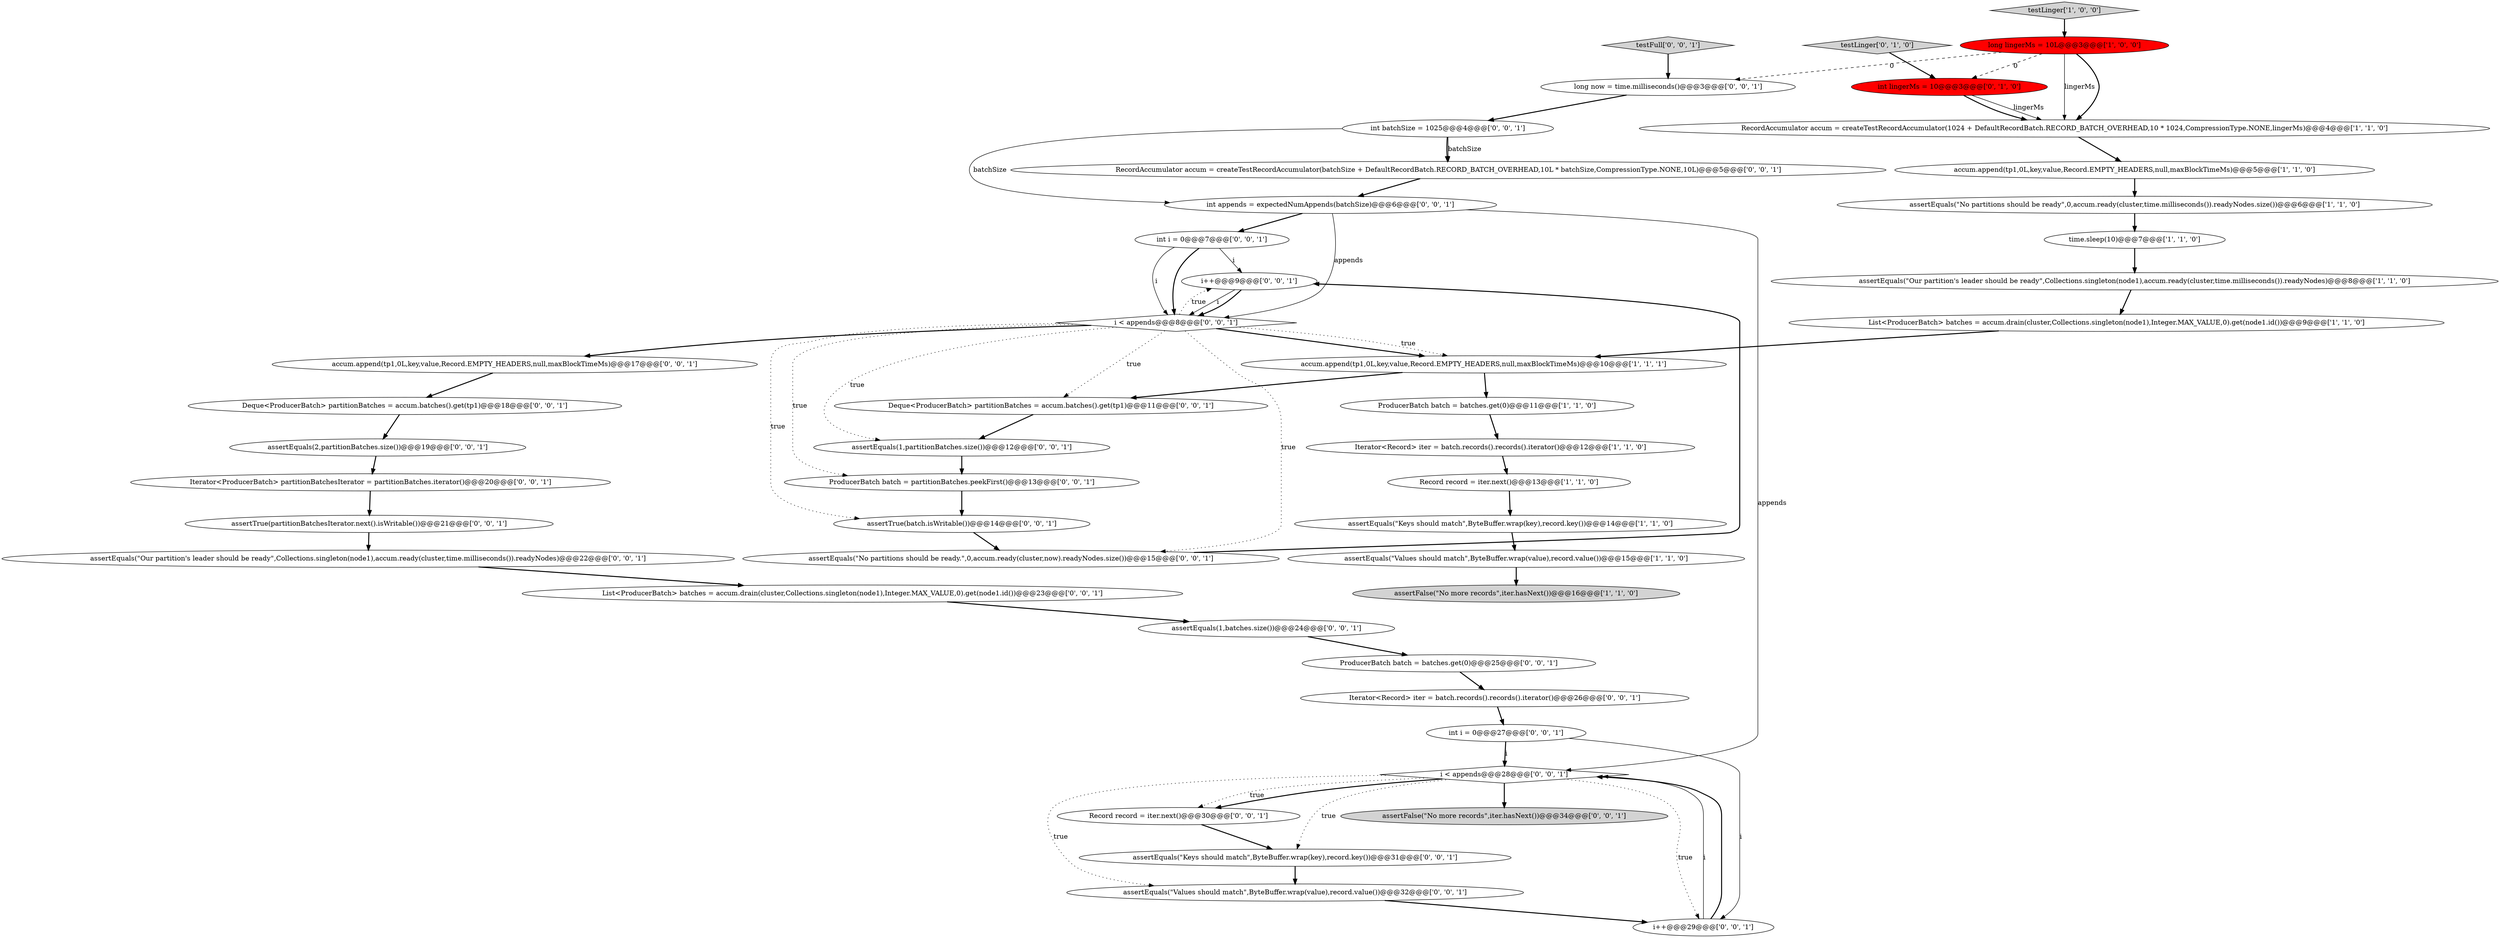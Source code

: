 digraph {
22 [style = filled, label = "int appends = expectedNumAppends(batchSize)@@@6@@@['0', '0', '1']", fillcolor = white, shape = ellipse image = "AAA0AAABBB3BBB"];
7 [style = filled, label = "assertEquals(\"Our partition's leader should be ready\",Collections.singleton(node1),accum.ready(cluster,time.milliseconds()).readyNodes)@@@8@@@['1', '1', '0']", fillcolor = white, shape = ellipse image = "AAA0AAABBB1BBB"];
4 [style = filled, label = "ProducerBatch batch = batches.get(0)@@@11@@@['1', '1', '0']", fillcolor = white, shape = ellipse image = "AAA0AAABBB1BBB"];
19 [style = filled, label = "int batchSize = 1025@@@4@@@['0', '0', '1']", fillcolor = white, shape = ellipse image = "AAA0AAABBB3BBB"];
23 [style = filled, label = "ProducerBatch batch = batches.get(0)@@@25@@@['0', '0', '1']", fillcolor = white, shape = ellipse image = "AAA0AAABBB3BBB"];
5 [style = filled, label = "Iterator<Record> iter = batch.records().records().iterator()@@@12@@@['1', '1', '0']", fillcolor = white, shape = ellipse image = "AAA0AAABBB1BBB"];
8 [style = filled, label = "Record record = iter.next()@@@13@@@['1', '1', '0']", fillcolor = white, shape = ellipse image = "AAA0AAABBB1BBB"];
24 [style = filled, label = "assertTrue(batch.isWritable())@@@14@@@['0', '0', '1']", fillcolor = white, shape = ellipse image = "AAA0AAABBB3BBB"];
12 [style = filled, label = "RecordAccumulator accum = createTestRecordAccumulator(1024 + DefaultRecordBatch.RECORD_BATCH_OVERHEAD,10 * 1024,CompressionType.NONE,lingerMs)@@@4@@@['1', '1', '0']", fillcolor = white, shape = ellipse image = "AAA0AAABBB1BBB"];
10 [style = filled, label = "assertFalse(\"No more records\",iter.hasNext())@@@16@@@['1', '1', '0']", fillcolor = lightgray, shape = ellipse image = "AAA0AAABBB1BBB"];
15 [style = filled, label = "int lingerMs = 10@@@3@@@['0', '1', '0']", fillcolor = red, shape = ellipse image = "AAA1AAABBB2BBB"];
20 [style = filled, label = "Iterator<ProducerBatch> partitionBatchesIterator = partitionBatches.iterator()@@@20@@@['0', '0', '1']", fillcolor = white, shape = ellipse image = "AAA0AAABBB3BBB"];
29 [style = filled, label = "accum.append(tp1,0L,key,value,Record.EMPTY_HEADERS,null,maxBlockTimeMs)@@@17@@@['0', '0', '1']", fillcolor = white, shape = ellipse image = "AAA0AAABBB3BBB"];
14 [style = filled, label = "testLinger['1', '0', '0']", fillcolor = lightgray, shape = diamond image = "AAA0AAABBB1BBB"];
32 [style = filled, label = "assertTrue(partitionBatchesIterator.next().isWritable())@@@21@@@['0', '0', '1']", fillcolor = white, shape = ellipse image = "AAA0AAABBB3BBB"];
0 [style = filled, label = "time.sleep(10)@@@7@@@['1', '1', '0']", fillcolor = white, shape = ellipse image = "AAA0AAABBB1BBB"];
16 [style = filled, label = "testLinger['0', '1', '0']", fillcolor = lightgray, shape = diamond image = "AAA0AAABBB2BBB"];
43 [style = filled, label = "assertEquals(\"No partitions should be ready.\",0,accum.ready(cluster,now).readyNodes.size())@@@15@@@['0', '0', '1']", fillcolor = white, shape = ellipse image = "AAA0AAABBB3BBB"];
33 [style = filled, label = "int i = 0@@@7@@@['0', '0', '1']", fillcolor = white, shape = ellipse image = "AAA0AAABBB3BBB"];
26 [style = filled, label = "int i = 0@@@27@@@['0', '0', '1']", fillcolor = white, shape = ellipse image = "AAA0AAABBB3BBB"];
35 [style = filled, label = "i < appends@@@28@@@['0', '0', '1']", fillcolor = white, shape = diamond image = "AAA0AAABBB3BBB"];
38 [style = filled, label = "i++@@@9@@@['0', '0', '1']", fillcolor = white, shape = ellipse image = "AAA0AAABBB3BBB"];
11 [style = filled, label = "assertEquals(\"Keys should match\",ByteBuffer.wrap(key),record.key())@@@14@@@['1', '1', '0']", fillcolor = white, shape = ellipse image = "AAA0AAABBB1BBB"];
37 [style = filled, label = "RecordAccumulator accum = createTestRecordAccumulator(batchSize + DefaultRecordBatch.RECORD_BATCH_OVERHEAD,10L * batchSize,CompressionType.NONE,10L)@@@5@@@['0', '0', '1']", fillcolor = white, shape = ellipse image = "AAA0AAABBB3BBB"];
36 [style = filled, label = "assertEquals(1,batches.size())@@@24@@@['0', '0', '1']", fillcolor = white, shape = ellipse image = "AAA0AAABBB3BBB"];
2 [style = filled, label = "assertEquals(\"Values should match\",ByteBuffer.wrap(value),record.value())@@@15@@@['1', '1', '0']", fillcolor = white, shape = ellipse image = "AAA0AAABBB1BBB"];
1 [style = filled, label = "List<ProducerBatch> batches = accum.drain(cluster,Collections.singleton(node1),Integer.MAX_VALUE,0).get(node1.id())@@@9@@@['1', '1', '0']", fillcolor = white, shape = ellipse image = "AAA0AAABBB1BBB"];
21 [style = filled, label = "Iterator<Record> iter = batch.records().records().iterator()@@@26@@@['0', '0', '1']", fillcolor = white, shape = ellipse image = "AAA0AAABBB3BBB"];
45 [style = filled, label = "Deque<ProducerBatch> partitionBatches = accum.batches().get(tp1)@@@18@@@['0', '0', '1']", fillcolor = white, shape = ellipse image = "AAA0AAABBB3BBB"];
46 [style = filled, label = "List<ProducerBatch> batches = accum.drain(cluster,Collections.singleton(node1),Integer.MAX_VALUE,0).get(node1.id())@@@23@@@['0', '0', '1']", fillcolor = white, shape = ellipse image = "AAA0AAABBB3BBB"];
27 [style = filled, label = "ProducerBatch batch = partitionBatches.peekFirst()@@@13@@@['0', '0', '1']", fillcolor = white, shape = ellipse image = "AAA0AAABBB3BBB"];
40 [style = filled, label = "long now = time.milliseconds()@@@3@@@['0', '0', '1']", fillcolor = white, shape = ellipse image = "AAA0AAABBB3BBB"];
39 [style = filled, label = "Deque<ProducerBatch> partitionBatches = accum.batches().get(tp1)@@@11@@@['0', '0', '1']", fillcolor = white, shape = ellipse image = "AAA0AAABBB3BBB"];
28 [style = filled, label = "assertEquals(\"Keys should match\",ByteBuffer.wrap(key),record.key())@@@31@@@['0', '0', '1']", fillcolor = white, shape = ellipse image = "AAA0AAABBB3BBB"];
41 [style = filled, label = "assertEquals(2,partitionBatches.size())@@@19@@@['0', '0', '1']", fillcolor = white, shape = ellipse image = "AAA0AAABBB3BBB"];
34 [style = filled, label = "i < appends@@@8@@@['0', '0', '1']", fillcolor = white, shape = diamond image = "AAA0AAABBB3BBB"];
13 [style = filled, label = "accum.append(tp1,0L,key,value,Record.EMPTY_HEADERS,null,maxBlockTimeMs)@@@5@@@['1', '1', '0']", fillcolor = white, shape = ellipse image = "AAA0AAABBB1BBB"];
18 [style = filled, label = "Record record = iter.next()@@@30@@@['0', '0', '1']", fillcolor = white, shape = ellipse image = "AAA0AAABBB3BBB"];
3 [style = filled, label = "accum.append(tp1,0L,key,value,Record.EMPTY_HEADERS,null,maxBlockTimeMs)@@@10@@@['1', '1', '1']", fillcolor = white, shape = ellipse image = "AAA0AAABBB1BBB"];
42 [style = filled, label = "assertEquals(\"Our partition's leader should be ready\",Collections.singleton(node1),accum.ready(cluster,time.milliseconds()).readyNodes)@@@22@@@['0', '0', '1']", fillcolor = white, shape = ellipse image = "AAA0AAABBB3BBB"];
44 [style = filled, label = "i++@@@29@@@['0', '0', '1']", fillcolor = white, shape = ellipse image = "AAA0AAABBB3BBB"];
25 [style = filled, label = "assertEquals(\"Values should match\",ByteBuffer.wrap(value),record.value())@@@32@@@['0', '0', '1']", fillcolor = white, shape = ellipse image = "AAA0AAABBB3BBB"];
9 [style = filled, label = "long lingerMs = 10L@@@3@@@['1', '0', '0']", fillcolor = red, shape = ellipse image = "AAA1AAABBB1BBB"];
31 [style = filled, label = "assertFalse(\"No more records\",iter.hasNext())@@@34@@@['0', '0', '1']", fillcolor = lightgray, shape = ellipse image = "AAA0AAABBB3BBB"];
17 [style = filled, label = "testFull['0', '0', '1']", fillcolor = lightgray, shape = diamond image = "AAA0AAABBB3BBB"];
30 [style = filled, label = "assertEquals(1,partitionBatches.size())@@@12@@@['0', '0', '1']", fillcolor = white, shape = ellipse image = "AAA0AAABBB3BBB"];
6 [style = filled, label = "assertEquals(\"No partitions should be ready\",0,accum.ready(cluster,time.milliseconds()).readyNodes.size())@@@6@@@['1', '1', '0']", fillcolor = white, shape = ellipse image = "AAA0AAABBB1BBB"];
45->41 [style = bold, label=""];
26->44 [style = solid, label="i"];
16->15 [style = bold, label=""];
5->8 [style = bold, label=""];
34->29 [style = bold, label=""];
44->35 [style = solid, label="i"];
22->33 [style = bold, label=""];
35->31 [style = bold, label=""];
38->34 [style = solid, label="i"];
7->1 [style = bold, label=""];
35->18 [style = bold, label=""];
42->46 [style = bold, label=""];
34->24 [style = dotted, label="true"];
9->12 [style = solid, label="lingerMs"];
33->34 [style = solid, label="i"];
44->35 [style = bold, label=""];
15->12 [style = solid, label="lingerMs"];
30->27 [style = bold, label=""];
1->3 [style = bold, label=""];
19->22 [style = solid, label="batchSize"];
40->19 [style = bold, label=""];
20->32 [style = bold, label=""];
46->36 [style = bold, label=""];
17->40 [style = bold, label=""];
6->0 [style = bold, label=""];
24->43 [style = bold, label=""];
2->10 [style = bold, label=""];
41->20 [style = bold, label=""];
3->4 [style = bold, label=""];
18->28 [style = bold, label=""];
11->2 [style = bold, label=""];
22->35 [style = solid, label="appends"];
29->45 [style = bold, label=""];
25->44 [style = bold, label=""];
19->37 [style = bold, label=""];
34->38 [style = dotted, label="true"];
0->7 [style = bold, label=""];
34->39 [style = dotted, label="true"];
39->30 [style = bold, label=""];
35->44 [style = dotted, label="true"];
12->13 [style = bold, label=""];
34->43 [style = dotted, label="true"];
37->22 [style = bold, label=""];
21->26 [style = bold, label=""];
34->3 [style = dotted, label="true"];
19->37 [style = solid, label="batchSize"];
9->40 [style = dashed, label="0"];
43->38 [style = bold, label=""];
34->27 [style = dotted, label="true"];
36->23 [style = bold, label=""];
23->21 [style = bold, label=""];
9->15 [style = dashed, label="0"];
34->3 [style = bold, label=""];
26->35 [style = solid, label="i"];
33->38 [style = solid, label="i"];
26->35 [style = bold, label=""];
38->34 [style = bold, label=""];
28->25 [style = bold, label=""];
3->39 [style = bold, label=""];
22->34 [style = solid, label="appends"];
14->9 [style = bold, label=""];
27->24 [style = bold, label=""];
15->12 [style = bold, label=""];
35->28 [style = dotted, label="true"];
9->12 [style = bold, label=""];
35->18 [style = dotted, label="true"];
13->6 [style = bold, label=""];
32->42 [style = bold, label=""];
8->11 [style = bold, label=""];
33->34 [style = bold, label=""];
4->5 [style = bold, label=""];
34->30 [style = dotted, label="true"];
35->25 [style = dotted, label="true"];
}
